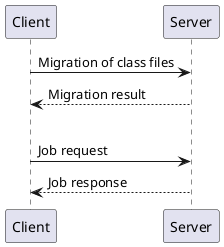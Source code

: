 @startuml


Client -> Server: Migration of class files
Server --> Client: Migration result

|||

Client -> Server: Job request
Server --> Client: Job response

@enduml
